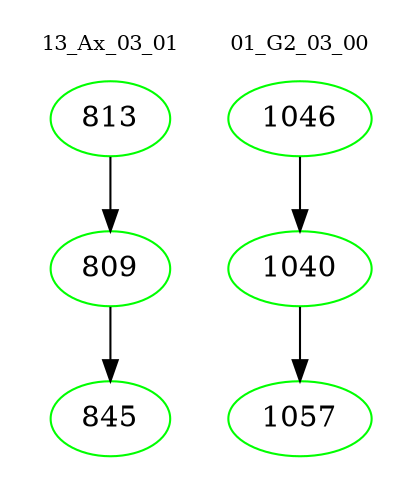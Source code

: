 digraph{
subgraph cluster_0 {
color = white
label = "13_Ax_03_01";
fontsize=10;
T0_813 [label="813", color="green"]
T0_813 -> T0_809 [color="black"]
T0_809 [label="809", color="green"]
T0_809 -> T0_845 [color="black"]
T0_845 [label="845", color="green"]
}
subgraph cluster_1 {
color = white
label = "01_G2_03_00";
fontsize=10;
T1_1046 [label="1046", color="green"]
T1_1046 -> T1_1040 [color="black"]
T1_1040 [label="1040", color="green"]
T1_1040 -> T1_1057 [color="black"]
T1_1057 [label="1057", color="green"]
}
}
